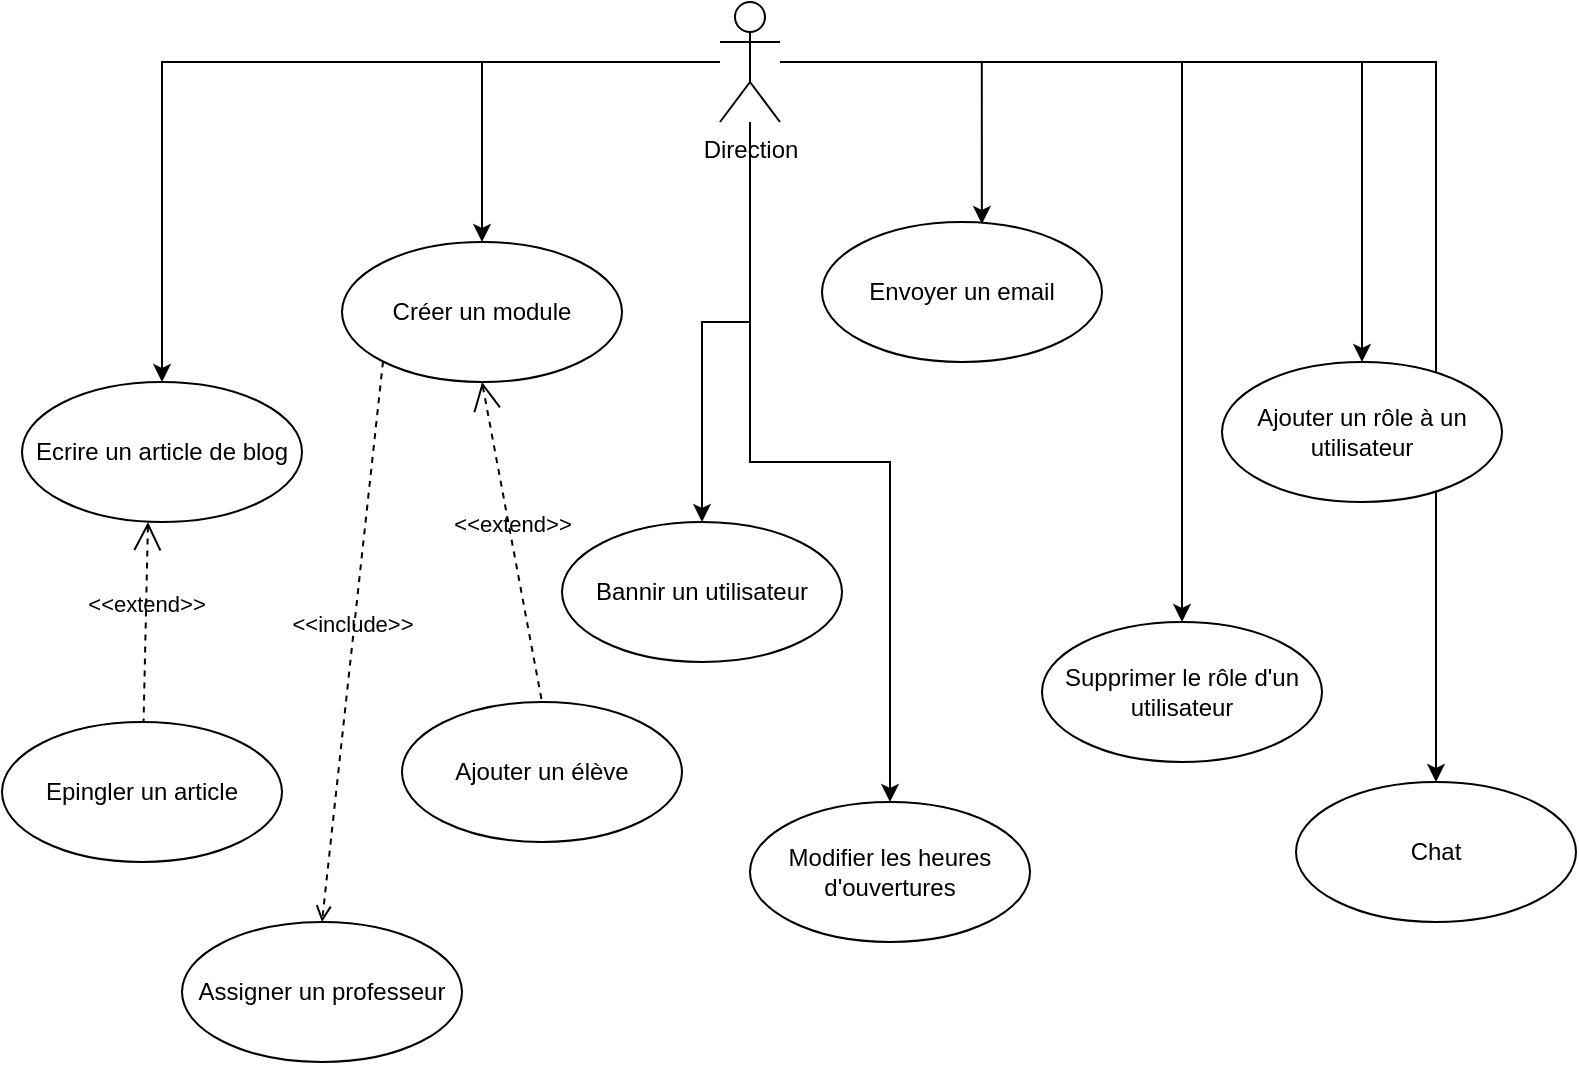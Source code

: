 <mxfile version="20.1.1" type="github" pages="5">
  <diagram id="VIVLFY18zTI6vqXaWyty" name="Direction">
    <mxGraphModel dx="1374" dy="786" grid="1" gridSize="10" guides="1" tooltips="1" connect="1" arrows="1" fold="1" page="1" pageScale="1" pageWidth="827" pageHeight="1169" math="0" shadow="0">
      <root>
        <mxCell id="0" />
        <mxCell id="1" parent="0" />
        <mxCell id="TNB_PLm2QHQxHzkcIE1h-12" style="edgeStyle=orthogonalEdgeStyle;rounded=0;orthogonalLoop=1;jettySize=auto;html=1;entryX=0.5;entryY=0;entryDx=0;entryDy=0;" parent="1" source="TNB_PLm2QHQxHzkcIE1h-1" target="TNB_PLm2QHQxHzkcIE1h-3" edge="1">
          <mxGeometry relative="1" as="geometry" />
        </mxCell>
        <mxCell id="TNB_PLm2QHQxHzkcIE1h-14" style="edgeStyle=orthogonalEdgeStyle;rounded=0;orthogonalLoop=1;jettySize=auto;html=1;entryX=0.5;entryY=0;entryDx=0;entryDy=0;" parent="1" source="TNB_PLm2QHQxHzkcIE1h-1" target="TNB_PLm2QHQxHzkcIE1h-2" edge="1">
          <mxGeometry relative="1" as="geometry" />
        </mxCell>
        <mxCell id="TNB_PLm2QHQxHzkcIE1h-15" style="edgeStyle=orthogonalEdgeStyle;rounded=0;orthogonalLoop=1;jettySize=auto;html=1;entryX=0.571;entryY=0.014;entryDx=0;entryDy=0;entryPerimeter=0;" parent="1" source="TNB_PLm2QHQxHzkcIE1h-1" target="TNB_PLm2QHQxHzkcIE1h-4" edge="1">
          <mxGeometry relative="1" as="geometry" />
        </mxCell>
        <mxCell id="TNB_PLm2QHQxHzkcIE1h-16" style="edgeStyle=orthogonalEdgeStyle;rounded=0;orthogonalLoop=1;jettySize=auto;html=1;entryX=0.5;entryY=0;entryDx=0;entryDy=0;" parent="1" source="TNB_PLm2QHQxHzkcIE1h-1" target="TNB_PLm2QHQxHzkcIE1h-8" edge="1">
          <mxGeometry relative="1" as="geometry" />
        </mxCell>
        <mxCell id="TNB_PLm2QHQxHzkcIE1h-17" style="edgeStyle=orthogonalEdgeStyle;rounded=0;orthogonalLoop=1;jettySize=auto;html=1;entryX=0.5;entryY=0;entryDx=0;entryDy=0;" parent="1" source="TNB_PLm2QHQxHzkcIE1h-1" target="TNB_PLm2QHQxHzkcIE1h-7" edge="1">
          <mxGeometry relative="1" as="geometry" />
        </mxCell>
        <mxCell id="TNB_PLm2QHQxHzkcIE1h-18" style="edgeStyle=orthogonalEdgeStyle;rounded=0;orthogonalLoop=1;jettySize=auto;html=1;" parent="1" source="TNB_PLm2QHQxHzkcIE1h-1" target="TNB_PLm2QHQxHzkcIE1h-5" edge="1">
          <mxGeometry relative="1" as="geometry" />
        </mxCell>
        <mxCell id="TNB_PLm2QHQxHzkcIE1h-21" style="edgeStyle=orthogonalEdgeStyle;rounded=0;orthogonalLoop=1;jettySize=auto;html=1;" parent="1" source="TNB_PLm2QHQxHzkcIE1h-1" target="TNB_PLm2QHQxHzkcIE1h-6" edge="1">
          <mxGeometry relative="1" as="geometry" />
        </mxCell>
        <mxCell id="TNB_PLm2QHQxHzkcIE1h-23" style="edgeStyle=orthogonalEdgeStyle;rounded=0;orthogonalLoop=1;jettySize=auto;html=1;" parent="1" source="TNB_PLm2QHQxHzkcIE1h-1" target="TNB_PLm2QHQxHzkcIE1h-22" edge="1">
          <mxGeometry relative="1" as="geometry" />
        </mxCell>
        <mxCell id="TNB_PLm2QHQxHzkcIE1h-1" value="Direction" style="shape=umlActor;html=1;verticalLabelPosition=bottom;verticalAlign=top;align=center;" parent="1" vertex="1">
          <mxGeometry x="399" y="20" width="30" height="60" as="geometry" />
        </mxCell>
        <mxCell id="TNB_PLm2QHQxHzkcIE1h-2" value="Créer un module" style="ellipse;whiteSpace=wrap;html=1;" parent="1" vertex="1">
          <mxGeometry x="210" y="140" width="140" height="70" as="geometry" />
        </mxCell>
        <mxCell id="TNB_PLm2QHQxHzkcIE1h-3" value="Ecrire un article de blog" style="ellipse;whiteSpace=wrap;html=1;" parent="1" vertex="1">
          <mxGeometry x="50" y="210" width="140" height="70" as="geometry" />
        </mxCell>
        <mxCell id="TNB_PLm2QHQxHzkcIE1h-4" value="Envoyer un email" style="ellipse;whiteSpace=wrap;html=1;" parent="1" vertex="1">
          <mxGeometry x="450" y="130" width="140" height="70" as="geometry" />
        </mxCell>
        <mxCell id="TNB_PLm2QHQxHzkcIE1h-5" value="Bannir un utilisateur" style="ellipse;whiteSpace=wrap;html=1;" parent="1" vertex="1">
          <mxGeometry x="320" y="280" width="140" height="70" as="geometry" />
        </mxCell>
        <mxCell id="TNB_PLm2QHQxHzkcIE1h-6" value="Modifier les heures d&#39;ouvertures" style="ellipse;whiteSpace=wrap;html=1;" parent="1" vertex="1">
          <mxGeometry x="414" y="420" width="140" height="70" as="geometry" />
        </mxCell>
        <mxCell id="TNB_PLm2QHQxHzkcIE1h-7" value="Supprimer le rôle d&#39;un utilisateur" style="ellipse;whiteSpace=wrap;html=1;" parent="1" vertex="1">
          <mxGeometry x="560" y="330" width="140" height="70" as="geometry" />
        </mxCell>
        <mxCell id="TNB_PLm2QHQxHzkcIE1h-8" value="Ajouter un rôle à un utilisateur" style="ellipse;whiteSpace=wrap;html=1;" parent="1" vertex="1">
          <mxGeometry x="650" y="200" width="140" height="70" as="geometry" />
        </mxCell>
        <mxCell id="TNB_PLm2QHQxHzkcIE1h-9" value="Epingler un article" style="ellipse;whiteSpace=wrap;html=1;" parent="1" vertex="1">
          <mxGeometry x="40" y="380" width="140" height="70" as="geometry" />
        </mxCell>
        <mxCell id="TNB_PLm2QHQxHzkcIE1h-10" value="Assigner un professeur" style="ellipse;whiteSpace=wrap;html=1;" parent="1" vertex="1">
          <mxGeometry x="130" y="480" width="140" height="70" as="geometry" />
        </mxCell>
        <mxCell id="TNB_PLm2QHQxHzkcIE1h-11" value="Ajouter un élève" style="ellipse;whiteSpace=wrap;html=1;" parent="1" vertex="1">
          <mxGeometry x="240" y="370" width="140" height="70" as="geometry" />
        </mxCell>
        <mxCell id="TNB_PLm2QHQxHzkcIE1h-13" value="&amp;lt;&amp;lt;extend&amp;gt;&amp;gt;" style="edgeStyle=none;html=1;startArrow=open;endArrow=none;startSize=12;verticalAlign=bottom;dashed=1;labelBackgroundColor=none;rounded=0;exitX=0.45;exitY=1;exitDx=0;exitDy=0;exitPerimeter=0;" parent="1" source="TNB_PLm2QHQxHzkcIE1h-3" target="TNB_PLm2QHQxHzkcIE1h-9" edge="1">
          <mxGeometry width="160" relative="1" as="geometry">
            <mxPoint x="60" y="340" as="sourcePoint" />
            <mxPoint x="220" y="340" as="targetPoint" />
          </mxGeometry>
        </mxCell>
        <mxCell id="TNB_PLm2QHQxHzkcIE1h-19" value="&amp;lt;&amp;lt;include&amp;gt;&amp;gt;" style="edgeStyle=none;html=1;endArrow=open;verticalAlign=bottom;dashed=1;labelBackgroundColor=none;rounded=0;entryX=0.5;entryY=0;entryDx=0;entryDy=0;exitX=0;exitY=1;exitDx=0;exitDy=0;" parent="1" source="TNB_PLm2QHQxHzkcIE1h-2" target="TNB_PLm2QHQxHzkcIE1h-10" edge="1">
          <mxGeometry width="160" relative="1" as="geometry">
            <mxPoint x="330" y="380" as="sourcePoint" />
            <mxPoint x="490" y="380" as="targetPoint" />
          </mxGeometry>
        </mxCell>
        <mxCell id="TNB_PLm2QHQxHzkcIE1h-20" value="&amp;lt;&amp;lt;extend&amp;gt;&amp;gt;" style="edgeStyle=none;html=1;startArrow=open;endArrow=none;startSize=12;verticalAlign=bottom;dashed=1;labelBackgroundColor=none;rounded=0;exitX=0.5;exitY=1;exitDx=0;exitDy=0;entryX=0.5;entryY=0;entryDx=0;entryDy=0;" parent="1" source="TNB_PLm2QHQxHzkcIE1h-2" target="TNB_PLm2QHQxHzkcIE1h-11" edge="1">
          <mxGeometry width="160" relative="1" as="geometry">
            <mxPoint x="330" y="380" as="sourcePoint" />
            <mxPoint x="490" y="380" as="targetPoint" />
          </mxGeometry>
        </mxCell>
        <mxCell id="TNB_PLm2QHQxHzkcIE1h-22" value="Chat" style="ellipse;whiteSpace=wrap;html=1;" parent="1" vertex="1">
          <mxGeometry x="687" y="410" width="140" height="70" as="geometry" />
        </mxCell>
      </root>
    </mxGraphModel>
  </diagram>
  <diagram id="zOXvU7n7TKw9d0D_grhG" name="Guest">
    <mxGraphModel dx="1374" dy="786" grid="1" gridSize="10" guides="1" tooltips="1" connect="1" arrows="1" fold="1" page="1" pageScale="1" pageWidth="827" pageHeight="1169" math="0" shadow="0">
      <root>
        <mxCell id="0" />
        <mxCell id="1" parent="0" />
        <mxCell id="Ls4FAVZG9BnbFa4topRW-1" style="edgeStyle=orthogonalEdgeStyle;rounded=0;orthogonalLoop=1;jettySize=auto;html=1;" parent="1" source="Ls4FAVZG9BnbFa4topRW-5" target="Ls4FAVZG9BnbFa4topRW-9" edge="1">
          <mxGeometry relative="1" as="geometry" />
        </mxCell>
        <mxCell id="Ls4FAVZG9BnbFa4topRW-2" style="edgeStyle=orthogonalEdgeStyle;rounded=0;orthogonalLoop=1;jettySize=auto;html=1;" parent="1" source="Ls4FAVZG9BnbFa4topRW-5" target="Ls4FAVZG9BnbFa4topRW-7" edge="1">
          <mxGeometry relative="1" as="geometry" />
        </mxCell>
        <mxCell id="Ls4FAVZG9BnbFa4topRW-3" style="edgeStyle=orthogonalEdgeStyle;rounded=0;orthogonalLoop=1;jettySize=auto;html=1;" parent="1" source="Ls4FAVZG9BnbFa4topRW-5" target="Ls4FAVZG9BnbFa4topRW-8" edge="1">
          <mxGeometry relative="1" as="geometry" />
        </mxCell>
        <mxCell id="Ls4FAVZG9BnbFa4topRW-4" style="edgeStyle=orthogonalEdgeStyle;rounded=0;orthogonalLoop=1;jettySize=auto;html=1;" parent="1" source="Ls4FAVZG9BnbFa4topRW-5" target="Ls4FAVZG9BnbFa4topRW-6" edge="1">
          <mxGeometry relative="1" as="geometry" />
        </mxCell>
        <mxCell id="Ls4FAVZG9BnbFa4topRW-5" value="Utilisateur non authentifié /&lt;br&gt;Invité" style="shape=umlActor;html=1;verticalLabelPosition=bottom;verticalAlign=top;align=center;" parent="1" vertex="1">
          <mxGeometry x="409" y="20" width="21" height="60" as="geometry" />
        </mxCell>
        <mxCell id="Ls4FAVZG9BnbFa4topRW-6" value="Se connecter" style="ellipse;whiteSpace=wrap;html=1;" parent="1" vertex="1">
          <mxGeometry x="600" y="130" width="140" height="70" as="geometry" />
        </mxCell>
        <mxCell id="Ls4FAVZG9BnbFa4topRW-7" value="Parcourir les modules" style="ellipse;whiteSpace=wrap;html=1;" parent="1" vertex="1">
          <mxGeometry x="70" y="140" width="140" height="70" as="geometry" />
        </mxCell>
        <mxCell id="Ls4FAVZG9BnbFa4topRW-8" value="Parcourir les articles" style="ellipse;whiteSpace=wrap;html=1;" parent="1" vertex="1">
          <mxGeometry x="250" y="170" width="140" height="70" as="geometry" />
        </mxCell>
        <mxCell id="Ls4FAVZG9BnbFa4topRW-9" value="Prendre rendez-vous" style="ellipse;whiteSpace=wrap;html=1;" parent="1" vertex="1">
          <mxGeometry x="439" y="170" width="140" height="70" as="geometry" />
        </mxCell>
        <mxCell id="Ls4FAVZG9BnbFa4topRW-10" value="Ecrire un commentaire" style="ellipse;whiteSpace=wrap;html=1;" parent="1" vertex="1">
          <mxGeometry x="250" y="310" width="140" height="70" as="geometry" />
        </mxCell>
        <mxCell id="Ls4FAVZG9BnbFa4topRW-11" value="&amp;lt;&amp;lt;extend&amp;gt;&amp;gt;" style="edgeStyle=none;html=1;startArrow=open;endArrow=none;startSize=12;verticalAlign=bottom;dashed=1;labelBackgroundColor=none;rounded=0;exitX=0.5;exitY=1;exitDx=0;exitDy=0;entryX=0.5;entryY=0;entryDx=0;entryDy=0;" parent="1" source="Ls4FAVZG9BnbFa4topRW-8" target="Ls4FAVZG9BnbFa4topRW-10" edge="1">
          <mxGeometry width="160" relative="1" as="geometry">
            <mxPoint x="360" y="300" as="sourcePoint" />
            <mxPoint x="520" y="300" as="targetPoint" />
          </mxGeometry>
        </mxCell>
        <mxCell id="Ls4FAVZG9BnbFa4topRW-12" value="&amp;lt;&amp;lt;include&amp;gt;&amp;gt;" style="edgeStyle=none;html=1;endArrow=open;verticalAlign=bottom;dashed=1;labelBackgroundColor=none;rounded=0;exitX=0.5;exitY=1;exitDx=0;exitDy=0;" parent="1" source="Ls4FAVZG9BnbFa4topRW-6" target="Ls4FAVZG9BnbFa4topRW-13" edge="1">
          <mxGeometry width="160" relative="1" as="geometry">
            <mxPoint x="440" y="450" as="sourcePoint" />
            <mxPoint x="600" y="450" as="targetPoint" />
            <mxPoint as="offset" />
          </mxGeometry>
        </mxCell>
        <mxCell id="Ls4FAVZG9BnbFa4topRW-13" value="S&#39;enregistrer" style="ellipse;whiteSpace=wrap;html=1;" parent="1" vertex="1">
          <mxGeometry x="600" y="300" width="140" height="70" as="geometry" />
        </mxCell>
      </root>
    </mxGraphModel>
  </diagram>
  <diagram id="PWeo4OLoVU7zdEpRc8Zm" name="Student">
    <mxGraphModel dx="1374" dy="786" grid="1" gridSize="10" guides="1" tooltips="1" connect="1" arrows="1" fold="1" page="1" pageScale="1" pageWidth="827" pageHeight="1169" math="0" shadow="0">
      <root>
        <mxCell id="0" />
        <mxCell id="1" parent="0" />
        <mxCell id="p0RbB5X4Wek7MmQUTD3U-1" style="edgeStyle=orthogonalEdgeStyle;rounded=0;orthogonalLoop=1;jettySize=auto;html=1;entryX=0.5;entryY=0;entryDx=0;entryDy=0;" edge="1" parent="1" source="p0RbB5X4Wek7MmQUTD3U-5" target="p0RbB5X4Wek7MmQUTD3U-6">
          <mxGeometry relative="1" as="geometry" />
        </mxCell>
        <mxCell id="p0RbB5X4Wek7MmQUTD3U-2" style="edgeStyle=orthogonalEdgeStyle;rounded=0;orthogonalLoop=1;jettySize=auto;html=1;entryX=0.5;entryY=0;entryDx=0;entryDy=0;" edge="1" parent="1" source="p0RbB5X4Wek7MmQUTD3U-5" target="p0RbB5X4Wek7MmQUTD3U-8">
          <mxGeometry relative="1" as="geometry" />
        </mxCell>
        <mxCell id="p0RbB5X4Wek7MmQUTD3U-3" style="edgeStyle=orthogonalEdgeStyle;rounded=0;orthogonalLoop=1;jettySize=auto;html=1;" edge="1" parent="1" source="p0RbB5X4Wek7MmQUTD3U-5" target="p0RbB5X4Wek7MmQUTD3U-7">
          <mxGeometry relative="1" as="geometry" />
        </mxCell>
        <mxCell id="p0RbB5X4Wek7MmQUTD3U-4" style="edgeStyle=orthogonalEdgeStyle;rounded=0;orthogonalLoop=1;jettySize=auto;html=1;" edge="1" parent="1" source="p0RbB5X4Wek7MmQUTD3U-5" target="p0RbB5X4Wek7MmQUTD3U-17">
          <mxGeometry relative="1" as="geometry" />
        </mxCell>
        <mxCell id="p0RbB5X4Wek7MmQUTD3U-5" value="Student" style="shape=umlActor;html=1;verticalLabelPosition=bottom;verticalAlign=top;align=center;" vertex="1" parent="1">
          <mxGeometry x="393" y="40" width="30" height="60" as="geometry" />
        </mxCell>
        <mxCell id="p0RbB5X4Wek7MmQUTD3U-6" value="Voir les détails d&#39;un module" style="ellipse;whiteSpace=wrap;html=1;" vertex="1" parent="1">
          <mxGeometry x="84" y="220" width="140" height="70" as="geometry" />
        </mxCell>
        <mxCell id="p0RbB5X4Wek7MmQUTD3U-7" value="Chat" style="ellipse;whiteSpace=wrap;html=1;" vertex="1" parent="1">
          <mxGeometry x="604" y="230" width="140" height="70" as="geometry" />
        </mxCell>
        <mxCell id="p0RbB5X4Wek7MmQUTD3U-8" value="Demander l&#39;acceptation au module" style="ellipse;whiteSpace=wrap;html=1;" vertex="1" parent="1">
          <mxGeometry x="338" y="220" width="140" height="70" as="geometry" />
        </mxCell>
        <mxCell id="p0RbB5X4Wek7MmQUTD3U-9" value="Télécharger un fichier" style="ellipse;whiteSpace=wrap;html=1;" vertex="1" parent="1">
          <mxGeometry x="84" y="590" width="140" height="70" as="geometry" />
        </mxCell>
        <mxCell id="p0RbB5X4Wek7MmQUTD3U-10" value="Accepter un élève" style="ellipse;whiteSpace=wrap;html=1;" vertex="1" parent="1">
          <mxGeometry x="338" y="420" width="140" height="70" as="geometry" />
        </mxCell>
        <mxCell id="p0RbB5X4Wek7MmQUTD3U-11" value="Voir l&#39;horaire" style="ellipse;whiteSpace=wrap;html=1;" vertex="1" parent="1">
          <mxGeometry x="84" y="420" width="140" height="70" as="geometry" />
        </mxCell>
        <mxCell id="p0RbB5X4Wek7MmQUTD3U-12" value="&amp;lt;&amp;lt;include&amp;gt;&amp;gt;" style="edgeStyle=none;html=1;endArrow=open;verticalAlign=bottom;dashed=1;labelBackgroundColor=none;rounded=0;exitX=0.5;exitY=1;exitDx=0;exitDy=0;" edge="1" parent="1" source="p0RbB5X4Wek7MmQUTD3U-6" target="p0RbB5X4Wek7MmQUTD3U-11">
          <mxGeometry width="160" relative="1" as="geometry">
            <mxPoint x="324" y="410" as="sourcePoint" />
            <mxPoint x="484" y="410" as="targetPoint" />
          </mxGeometry>
        </mxCell>
        <mxCell id="p0RbB5X4Wek7MmQUTD3U-13" value="&amp;lt;&amp;lt;extend&amp;gt;&amp;gt;" style="edgeStyle=none;html=1;startArrow=open;endArrow=none;startSize=12;verticalAlign=bottom;dashed=1;labelBackgroundColor=none;rounded=0;exitX=0.5;exitY=1;exitDx=0;exitDy=0;entryX=0.5;entryY=0;entryDx=0;entryDy=0;" edge="1" parent="1" source="p0RbB5X4Wek7MmQUTD3U-11" target="p0RbB5X4Wek7MmQUTD3U-9">
          <mxGeometry width="160" relative="1" as="geometry">
            <mxPoint x="324" y="530" as="sourcePoint" />
            <mxPoint x="484" y="530" as="targetPoint" />
          </mxGeometry>
        </mxCell>
        <mxCell id="p0RbB5X4Wek7MmQUTD3U-14" value="&amp;lt;&amp;lt;include&amp;gt;&amp;gt;" style="edgeStyle=none;html=1;endArrow=open;verticalAlign=bottom;dashed=1;labelBackgroundColor=none;rounded=0;entryX=0.5;entryY=1;entryDx=0;entryDy=0;exitX=0.5;exitY=0;exitDx=0;exitDy=0;" edge="1" parent="1" source="p0RbB5X4Wek7MmQUTD3U-10" target="p0RbB5X4Wek7MmQUTD3U-8">
          <mxGeometry width="160" relative="1" as="geometry">
            <mxPoint x="324" y="290" as="sourcePoint" />
            <mxPoint x="484" y="290" as="targetPoint" />
          </mxGeometry>
        </mxCell>
        <mxCell id="p0RbB5X4Wek7MmQUTD3U-15" style="edgeStyle=orthogonalEdgeStyle;rounded=0;orthogonalLoop=1;jettySize=auto;html=1;entryX=0.5;entryY=1;entryDx=0;entryDy=0;" edge="1" parent="1" source="p0RbB5X4Wek7MmQUTD3U-16" target="p0RbB5X4Wek7MmQUTD3U-10">
          <mxGeometry relative="1" as="geometry" />
        </mxCell>
        <mxCell id="p0RbB5X4Wek7MmQUTD3U-16" value="Professeur" style="shape=umlActor;html=1;verticalLabelPosition=bottom;verticalAlign=top;align=center;" vertex="1" parent="1">
          <mxGeometry x="393" y="640" width="30" height="60" as="geometry" />
        </mxCell>
        <mxCell id="p0RbB5X4Wek7MmQUTD3U-17" value="Parcourir les articles" style="ellipse;whiteSpace=wrap;html=1;" vertex="1" parent="1">
          <mxGeometry x="478" y="300" width="140" height="70" as="geometry" />
        </mxCell>
        <mxCell id="p0RbB5X4Wek7MmQUTD3U-18" value="Ecrire un commentaire" style="ellipse;whiteSpace=wrap;html=1;" vertex="1" parent="1">
          <mxGeometry x="478" y="510" width="140" height="70" as="geometry" />
        </mxCell>
        <mxCell id="p0RbB5X4Wek7MmQUTD3U-19" value="&amp;lt;&amp;lt;extend&amp;gt;&amp;gt;" style="edgeStyle=none;html=1;startArrow=open;endArrow=none;startSize=12;verticalAlign=bottom;dashed=1;labelBackgroundColor=none;rounded=0;exitX=0.5;exitY=1;exitDx=0;exitDy=0;" edge="1" parent="1" source="p0RbB5X4Wek7MmQUTD3U-17" target="p0RbB5X4Wek7MmQUTD3U-18">
          <mxGeometry width="160" relative="1" as="geometry">
            <mxPoint x="344" y="300" as="sourcePoint" />
            <mxPoint x="504" y="300" as="targetPoint" />
          </mxGeometry>
        </mxCell>
      </root>
    </mxGraphModel>
  </diagram>
  <diagram id="BV4J9IDSE6tHKshKwdZS" name="Teacher">
    <mxGraphModel dx="1374" dy="786" grid="1" gridSize="10" guides="1" tooltips="1" connect="1" arrows="1" fold="1" page="1" pageScale="1" pageWidth="827" pageHeight="1169" math="0" shadow="0">
      <root>
        <mxCell id="0" />
        <mxCell id="1" parent="0" />
        <mxCell id="bsr5phUfldEdj93j5UYB-1" style="edgeStyle=orthogonalEdgeStyle;rounded=0;orthogonalLoop=1;jettySize=auto;html=1;entryX=0.5;entryY=0;entryDx=0;entryDy=0;" edge="1" parent="1" source="bsr5phUfldEdj93j5UYB-6" target="bsr5phUfldEdj93j5UYB-7">
          <mxGeometry relative="1" as="geometry" />
        </mxCell>
        <mxCell id="bsr5phUfldEdj93j5UYB-2" style="edgeStyle=orthogonalEdgeStyle;rounded=0;orthogonalLoop=1;jettySize=auto;html=1;entryX=0.5;entryY=0;entryDx=0;entryDy=0;" edge="1" parent="1" source="bsr5phUfldEdj93j5UYB-6" target="bsr5phUfldEdj93j5UYB-9">
          <mxGeometry relative="1" as="geometry" />
        </mxCell>
        <mxCell id="bsr5phUfldEdj93j5UYB-3" style="edgeStyle=orthogonalEdgeStyle;rounded=0;orthogonalLoop=1;jettySize=auto;html=1;entryX=0.5;entryY=0;entryDx=0;entryDy=0;" edge="1" parent="1" source="bsr5phUfldEdj93j5UYB-6" target="bsr5phUfldEdj93j5UYB-8">
          <mxGeometry relative="1" as="geometry" />
        </mxCell>
        <mxCell id="bsr5phUfldEdj93j5UYB-4" style="edgeStyle=orthogonalEdgeStyle;rounded=0;orthogonalLoop=1;jettySize=auto;html=1;" edge="1" parent="1" source="bsr5phUfldEdj93j5UYB-6" target="bsr5phUfldEdj93j5UYB-13">
          <mxGeometry relative="1" as="geometry" />
        </mxCell>
        <mxCell id="bsr5phUfldEdj93j5UYB-5" style="edgeStyle=orthogonalEdgeStyle;rounded=0;orthogonalLoop=1;jettySize=auto;html=1;" edge="1" parent="1" source="bsr5phUfldEdj93j5UYB-6" target="bsr5phUfldEdj93j5UYB-15">
          <mxGeometry relative="1" as="geometry" />
        </mxCell>
        <mxCell id="bsr5phUfldEdj93j5UYB-6" value="Teacher" style="shape=umlActor;verticalLabelPosition=bottom;verticalAlign=top;html=1;outlineConnect=0;" vertex="1" parent="1">
          <mxGeometry x="389" y="40" width="30" height="60" as="geometry" />
        </mxCell>
        <mxCell id="bsr5phUfldEdj93j5UYB-7" value="Créer un horaire unique" style="ellipse;whiteSpace=wrap;html=1;" vertex="1" parent="1">
          <mxGeometry x="60" y="225" width="140" height="70" as="geometry" />
        </mxCell>
        <mxCell id="bsr5phUfldEdj93j5UYB-8" value="Modifier les informations d&#39;un module" style="ellipse;whiteSpace=wrap;html=1;" vertex="1" parent="1">
          <mxGeometry x="140" y="320" width="150" height="70" as="geometry" />
        </mxCell>
        <mxCell id="bsr5phUfldEdj93j5UYB-9" value="Envoyer un mail général" style="ellipse;whiteSpace=wrap;html=1;" vertex="1" parent="1">
          <mxGeometry x="570" y="210" width="140" height="70" as="geometry" />
        </mxCell>
        <mxCell id="bsr5phUfldEdj93j5UYB-10" style="edgeStyle=orthogonalEdgeStyle;rounded=0;orthogonalLoop=1;jettySize=auto;html=1;entryX=0;entryY=0.5;entryDx=0;entryDy=0;" edge="1" parent="1" source="bsr5phUfldEdj93j5UYB-11" target="bsr5phUfldEdj93j5UYB-12">
          <mxGeometry relative="1" as="geometry">
            <mxPoint x="404" y="480" as="targetPoint" />
          </mxGeometry>
        </mxCell>
        <mxCell id="bsr5phUfldEdj93j5UYB-11" value="Eleve" style="shape=umlActor;html=1;verticalLabelPosition=bottom;verticalAlign=top;align=center;" vertex="1" parent="1">
          <mxGeometry x="100" y="420" width="30" height="60" as="geometry" />
        </mxCell>
        <mxCell id="bsr5phUfldEdj93j5UYB-12" value="Demander l&#39;accès à un module" style="ellipse;whiteSpace=wrap;html=1;" vertex="1" parent="1">
          <mxGeometry x="334" y="415" width="140" height="70" as="geometry" />
        </mxCell>
        <mxCell id="bsr5phUfldEdj93j5UYB-13" value="Autoriser un élève" style="ellipse;whiteSpace=wrap;html=1;" vertex="1" parent="1">
          <mxGeometry x="450" y="280" width="140" height="70" as="geometry" />
        </mxCell>
        <mxCell id="bsr5phUfldEdj93j5UYB-14" value="&amp;lt;&amp;lt;include&amp;gt;&amp;gt;" style="edgeStyle=none;html=1;endArrow=open;verticalAlign=bottom;dashed=1;labelBackgroundColor=none;rounded=0;entryX=0.5;entryY=1;entryDx=0;entryDy=0;exitX=0.5;exitY=0;exitDx=0;exitDy=0;" edge="1" parent="1" source="bsr5phUfldEdj93j5UYB-12" target="bsr5phUfldEdj93j5UYB-13">
          <mxGeometry width="160" relative="1" as="geometry">
            <mxPoint x="370" y="500" as="sourcePoint" />
            <mxPoint x="480" y="410" as="targetPoint" />
          </mxGeometry>
        </mxCell>
        <mxCell id="bsr5phUfldEdj93j5UYB-15" value="Chat" style="ellipse;whiteSpace=wrap;html=1;" vertex="1" parent="1">
          <mxGeometry x="249" y="220" width="140" height="70" as="geometry" />
        </mxCell>
      </root>
    </mxGraphModel>
  </diagram>
  <diagram id="xZSABkDDF6hrchUx8rHO" name="General">
    <mxGraphModel dx="1145" dy="655" grid="1" gridSize="10" guides="1" tooltips="1" connect="1" arrows="1" fold="1" page="1" pageScale="1" pageWidth="827" pageHeight="1169" math="0" shadow="0">
      <root>
        <mxCell id="0" />
        <mxCell id="1" parent="0" />
        <mxCell id="NUCEJYNEghFNrec40Vbh-5" value="Utilisateur non authentifié /&lt;br&gt;Invité" style="shape=umlActor;html=1;verticalLabelPosition=bottom;verticalAlign=top;align=center;" vertex="1" parent="1">
          <mxGeometry x="70" y="250" width="21" height="60" as="geometry" />
        </mxCell>
        <mxCell id="NUCEJYNEghFNrec40Vbh-6" value="Se connecter" style="ellipse;whiteSpace=wrap;html=1;" vertex="1" parent="1">
          <mxGeometry x="190" y="40" width="140" height="70" as="geometry" />
        </mxCell>
        <mxCell id="NUCEJYNEghFNrec40Vbh-7" value="Parcourir les modules" style="ellipse;whiteSpace=wrap;html=1;" vertex="1" parent="1">
          <mxGeometry x="310" y="120" width="140" height="70" as="geometry" />
        </mxCell>
        <mxCell id="NUCEJYNEghFNrec40Vbh-8" value="Parcourir les articles" style="ellipse;whiteSpace=wrap;html=1;" vertex="1" parent="1">
          <mxGeometry x="190" y="360" width="140" height="70" as="geometry" />
        </mxCell>
        <mxCell id="NUCEJYNEghFNrec40Vbh-9" value="Prendre rendez-vous" style="ellipse;whiteSpace=wrap;html=1;" vertex="1" parent="1">
          <mxGeometry x="310" y="230" width="140" height="70" as="geometry" />
        </mxCell>
        <mxCell id="NUCEJYNEghFNrec40Vbh-10" value="Ecrire un commentaire" style="ellipse;whiteSpace=wrap;html=1;" vertex="1" parent="1">
          <mxGeometry x="490" y="360" width="140" height="70" as="geometry" />
        </mxCell>
        <mxCell id="NUCEJYNEghFNrec40Vbh-11" value="&amp;lt;&amp;lt;extend&amp;gt;&amp;gt;" style="edgeStyle=none;html=1;startArrow=open;endArrow=none;startSize=12;verticalAlign=bottom;dashed=1;labelBackgroundColor=none;rounded=0;entryX=0;entryY=0.5;entryDx=0;entryDy=0;" edge="1" parent="1" source="NUCEJYNEghFNrec40Vbh-8" target="NUCEJYNEghFNrec40Vbh-10">
          <mxGeometry width="160" relative="1" as="geometry">
            <mxPoint x="360" y="300" as="sourcePoint" />
            <mxPoint x="520" y="300" as="targetPoint" />
          </mxGeometry>
        </mxCell>
        <mxCell id="NUCEJYNEghFNrec40Vbh-12" value="&amp;lt;&amp;lt;include&amp;gt;&amp;gt;" style="edgeStyle=none;html=1;endArrow=open;verticalAlign=bottom;dashed=1;labelBackgroundColor=none;rounded=0;exitX=1;exitY=0.5;exitDx=0;exitDy=0;" edge="1" parent="1" source="NUCEJYNEghFNrec40Vbh-6" target="NUCEJYNEghFNrec40Vbh-13">
          <mxGeometry width="160" relative="1" as="geometry">
            <mxPoint x="440" y="450" as="sourcePoint" />
            <mxPoint x="600" y="450" as="targetPoint" />
            <mxPoint as="offset" />
          </mxGeometry>
        </mxCell>
        <mxCell id="NUCEJYNEghFNrec40Vbh-13" value="S&#39;enregistrer" style="ellipse;whiteSpace=wrap;html=1;" vertex="1" parent="1">
          <mxGeometry x="490" y="40" width="140" height="70" as="geometry" />
        </mxCell>
        <mxCell id="NUCEJYNEghFNrec40Vbh-15" value="" style="edgeStyle=none;html=1;endArrow=none;verticalAlign=bottom;rounded=0;exitX=0.75;exitY=0.1;exitDx=0;exitDy=0;exitPerimeter=0;entryX=0;entryY=0.5;entryDx=0;entryDy=0;" edge="1" parent="1" source="NUCEJYNEghFNrec40Vbh-5" target="NUCEJYNEghFNrec40Vbh-6">
          <mxGeometry width="160" relative="1" as="geometry">
            <mxPoint x="110" y="250" as="sourcePoint" />
            <mxPoint x="270" y="250" as="targetPoint" />
          </mxGeometry>
        </mxCell>
        <mxCell id="NUCEJYNEghFNrec40Vbh-16" value="" style="edgeStyle=none;html=1;endArrow=none;verticalAlign=bottom;rounded=0;exitX=1;exitY=1;exitDx=0;exitDy=0;exitPerimeter=0;entryX=0;entryY=0.5;entryDx=0;entryDy=0;" edge="1" parent="1" source="NUCEJYNEghFNrec40Vbh-5" target="NUCEJYNEghFNrec40Vbh-8">
          <mxGeometry width="160" relative="1" as="geometry">
            <mxPoint x="330" y="270" as="sourcePoint" />
            <mxPoint x="490" y="270" as="targetPoint" />
          </mxGeometry>
        </mxCell>
        <mxCell id="NUCEJYNEghFNrec40Vbh-17" value="" style="edgeStyle=none;html=1;endArrow=none;verticalAlign=bottom;rounded=0;exitX=1;exitY=0.333;exitDx=0;exitDy=0;exitPerimeter=0;entryX=0;entryY=0.5;entryDx=0;entryDy=0;" edge="1" parent="1" source="NUCEJYNEghFNrec40Vbh-5" target="NUCEJYNEghFNrec40Vbh-7">
          <mxGeometry width="160" relative="1" as="geometry">
            <mxPoint x="330" y="270" as="sourcePoint" />
            <mxPoint x="490" y="270" as="targetPoint" />
          </mxGeometry>
        </mxCell>
        <mxCell id="NUCEJYNEghFNrec40Vbh-18" value="" style="edgeStyle=none;html=1;endArrow=none;verticalAlign=bottom;rounded=0;exitX=0.5;exitY=0.5;exitDx=0;exitDy=0;exitPerimeter=0;entryX=0;entryY=0.5;entryDx=0;entryDy=0;" edge="1" parent="1" source="NUCEJYNEghFNrec40Vbh-5" target="NUCEJYNEghFNrec40Vbh-9">
          <mxGeometry width="160" relative="1" as="geometry">
            <mxPoint x="120" y="290" as="sourcePoint" />
            <mxPoint x="280" y="290" as="targetPoint" />
          </mxGeometry>
        </mxCell>
      </root>
    </mxGraphModel>
  </diagram>
</mxfile>
